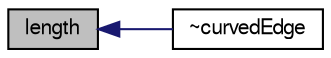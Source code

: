 digraph "length"
{
  bgcolor="transparent";
  edge [fontname="FreeSans",fontsize="10",labelfontname="FreeSans",labelfontsize="10"];
  node [fontname="FreeSans",fontsize="10",shape=record];
  rankdir="LR";
  Node214 [label="length",height=0.2,width=0.4,color="black", fillcolor="grey75", style="filled", fontcolor="black"];
  Node214 -> Node215 [dir="back",color="midnightblue",fontsize="10",style="solid",fontname="FreeSans"];
  Node215 [label="~curvedEdge",height=0.2,width=0.4,color="black",URL="$a24738.html#a7b2f65734954f4bf03802255f2385064",tooltip="Destructor. "];
}
